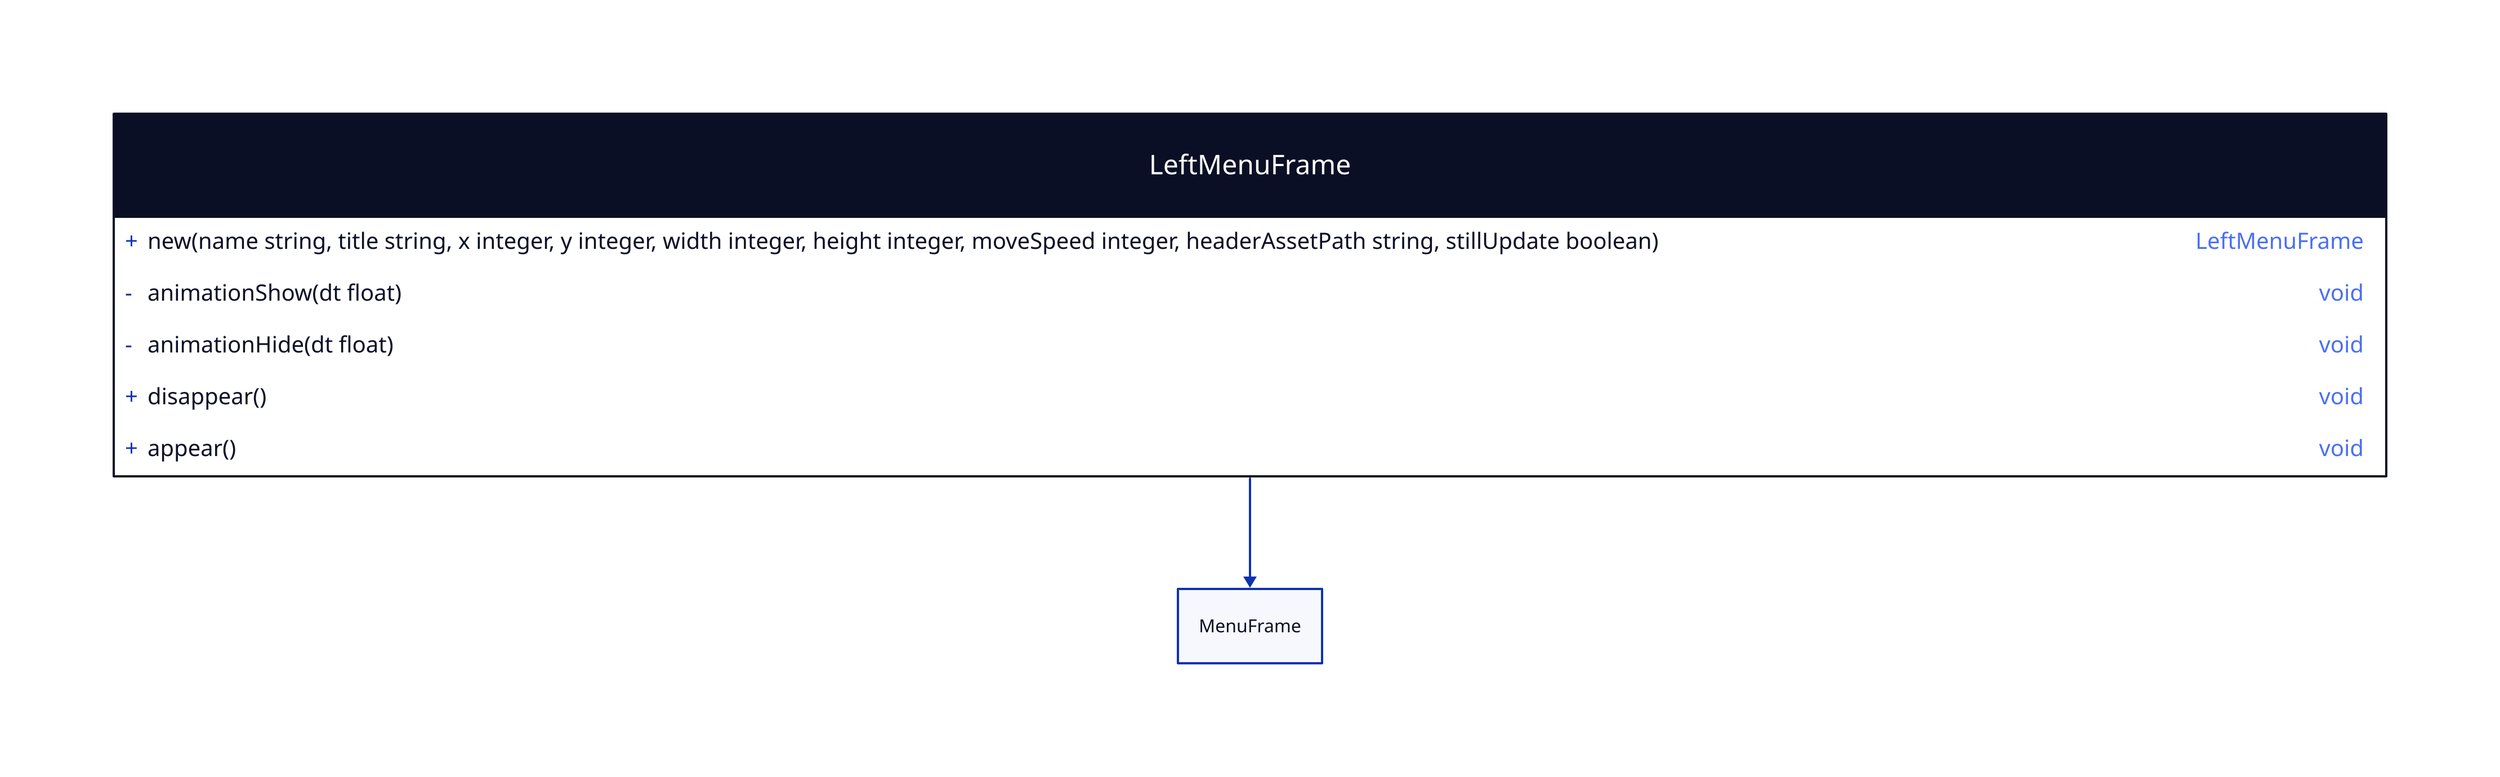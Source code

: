 LeftMenuFrame: {
  shape: class

  +new(name string, title string, x integer, y integer, width integer, height integer, moveSpeed integer, headerAssetPath string, stillUpdate boolean): LeftMenuFrame

  -animationShow(dt float): void
  -animationHide(dt float): void

  +disappear(): void
  +appear(): void
}

LeftMenuFrame -> MenuFrame
